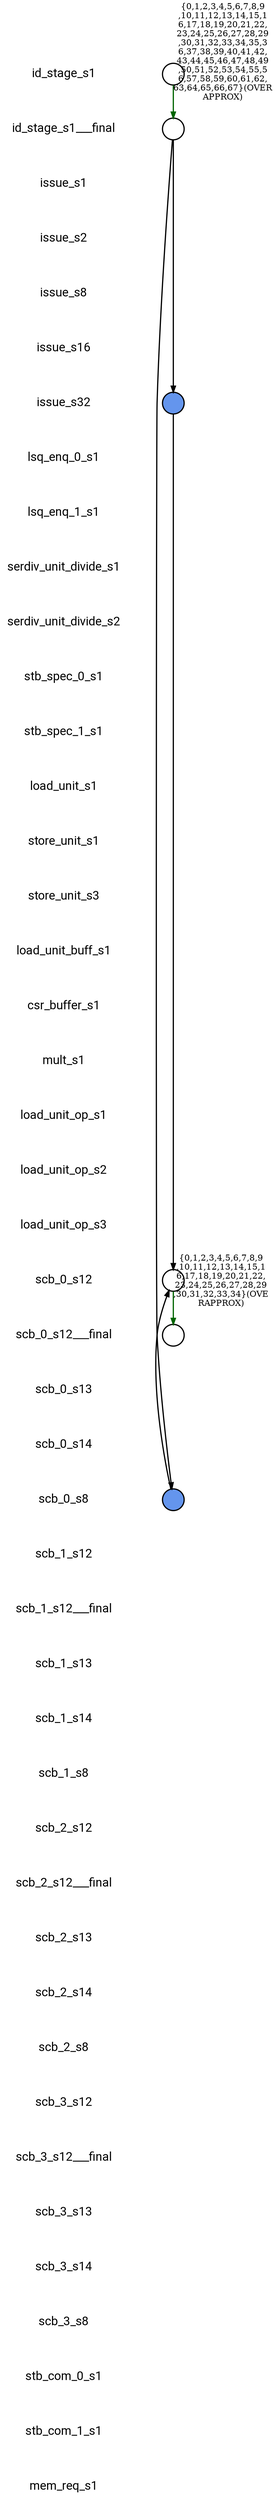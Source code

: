 
digraph G {
    edge [penwidth=2];
    node [ shape=box, fontsize=20, penwidth=2, fontname="roboto"];
    esep=0.5;
    layout=neato;
    overlap=scale;
    splines=true;

l_id_stage_s1 [label="id_stage_s1"; pos="0,-0!"; shape=none];

l_id_stage_s1___final [label="id_stage_s1___final"; pos="0,-1!"; shape=none];

l_issue_s1 [label="issue_s1"; pos="0,-2!"; shape=none];

l_issue_s2 [label="issue_s2"; pos="0,-3!"; shape=none];

l_issue_s8 [label="issue_s8"; pos="0,-4!"; shape=none];

l_issue_s16 [label="issue_s16"; pos="0,-5!"; shape=none];

l_issue_s32 [label="issue_s32"; pos="0,-6!"; shape=none];

l_lsq_enq_0_s1 [label="lsq_enq_0_s1"; pos="0,-7!"; shape=none];

l_lsq_enq_1_s1 [label="lsq_enq_1_s1"; pos="0,-8!"; shape=none];

l_serdiv_unit_divide_s1 [label="serdiv_unit_divide_s1"; pos="0,-9!"; shape=none];

l_serdiv_unit_divide_s2 [label="serdiv_unit_divide_s2"; pos="0,-10!"; shape=none];

l_stb_spec_0_s1 [label="stb_spec_0_s1"; pos="0,-11!"; shape=none];

l_stb_spec_1_s1 [label="stb_spec_1_s1"; pos="0,-12!"; shape=none];

l_load_unit_s1 [label="load_unit_s1"; pos="0,-13!"; shape=none];

l_store_unit_s1 [label="store_unit_s1"; pos="0,-14!"; shape=none];

l_store_unit_s3 [label="store_unit_s3"; pos="0,-15!"; shape=none];

l_load_unit_buff_s1 [label="load_unit_buff_s1"; pos="0,-16!"; shape=none];

l_csr_buffer_s1 [label="csr_buffer_s1"; pos="0,-17!"; shape=none];

l_mult_s1 [label="mult_s1"; pos="0,-18!"; shape=none];

l_load_unit_op_s1 [label="load_unit_op_s1"; pos="0,-19!"; shape=none];

l_load_unit_op_s2 [label="load_unit_op_s2"; pos="0,-20!"; shape=none];

l_load_unit_op_s3 [label="load_unit_op_s3"; pos="0,-21!"; shape=none];

l_scb_0_s12 [label="scb_0_s12"; pos="0,-22!"; shape=none];

l_scb_0_s12___final [label="scb_0_s12___final"; pos="0,-23!"; shape=none];

l_scb_0_s13 [label="scb_0_s13"; pos="0,-24!"; shape=none];

l_scb_0_s14 [label="scb_0_s14"; pos="0,-25!"; shape=none];

l_scb_0_s8 [label="scb_0_s8"; pos="0,-26!"; shape=none];

l_scb_1_s12 [label="scb_1_s12"; pos="0,-27!"; shape=none];

l_scb_1_s12___final [label="scb_1_s12___final"; pos="0,-28!"; shape=none];

l_scb_1_s13 [label="scb_1_s13"; pos="0,-29!"; shape=none];

l_scb_1_s14 [label="scb_1_s14"; pos="0,-30!"; shape=none];

l_scb_1_s8 [label="scb_1_s8"; pos="0,-31!"; shape=none];

l_scb_2_s12 [label="scb_2_s12"; pos="0,-32!"; shape=none];

l_scb_2_s12___final [label="scb_2_s12___final"; pos="0,-33!"; shape=none];

l_scb_2_s13 [label="scb_2_s13"; pos="0,-34!"; shape=none];

l_scb_2_s14 [label="scb_2_s14"; pos="0,-35!"; shape=none];

l_scb_2_s8 [label="scb_2_s8"; pos="0,-36!"; shape=none];

l_scb_3_s12 [label="scb_3_s12"; pos="0,-37!"; shape=none];

l_scb_3_s12___final [label="scb_3_s12___final"; pos="0,-38!"; shape=none];

l_scb_3_s13 [label="scb_3_s13"; pos="0,-39!"; shape=none];

l_scb_3_s14 [label="scb_3_s14"; pos="0,-40!"; shape=none];

l_scb_3_s8 [label="scb_3_s8"; pos="0,-41!"; shape=none];

l_stb_com_0_s1 [label="stb_com_0_s1"; pos="0,-42!"; shape=none];

l_stb_com_1_s1 [label="stb_com_1_s1"; pos="0,-43!"; shape=none];

l_mem_req_s1 [label="mem_req_s1"; pos="0,-44!"; shape=none];

n_id_stage_s1 [label=""; pos="2,-0!"; shape=circle ]; 


n_issue_s32 [style=filled, color=black, fillcolor="#6495ED", label=""; pos="2,-6!"; shape=circle ]; 


n_scb_0_s12 [label=""; pos="2,-22!"; shape=circle ]; 


n_scb_0_s8 [style=filled, color=black, fillcolor="#6495ED", label=""; pos="2,-26!"; shape=circle ]; 


n_id_stage_s1___final [label=""; pos="2,-1!"; shape=circle ]; 


n_scb_0_s12___final [label=""; pos="2,-23!"; shape=circle ]; 


n_id_stage_s1 -> n_id_stage_s1___final [color="#006400", label="{0,1,2,3,4,5,6,7,8,9
,10,11,12,13,14,15,1
6,17,18,19,20,21,22,
23,24,25,26,27,28,29
,30,31,32,33,34,35,3
6,37,38,39,40,41,42,
43,44,45,46,47,48,49
,50,51,52,53,54,55,5
6,57,58,59,60,61,62,
63,64,65,66,67}(OVER
APPROX)"];

n_issue_s32 -> n_scb_0_s12 [color="black"];

n_scb_0_s12 -> n_scb_0_s12___final [color="#006400", label="{0,1,2,3,4,5,6,7,8,9
,10,11,12,13,14,15,1
6,17,18,19,20,21,22,
23,24,25,26,27,28,29
,30,31,32,33,34}(OVE
RAPPROX)"];

n_scb_0_s8 -> n_scb_0_s12 [color="black"];

n_id_stage_s1___final -> n_scb_0_s8 [color="black"];

n_id_stage_s1___final -> n_issue_s32 [color="black"];
}